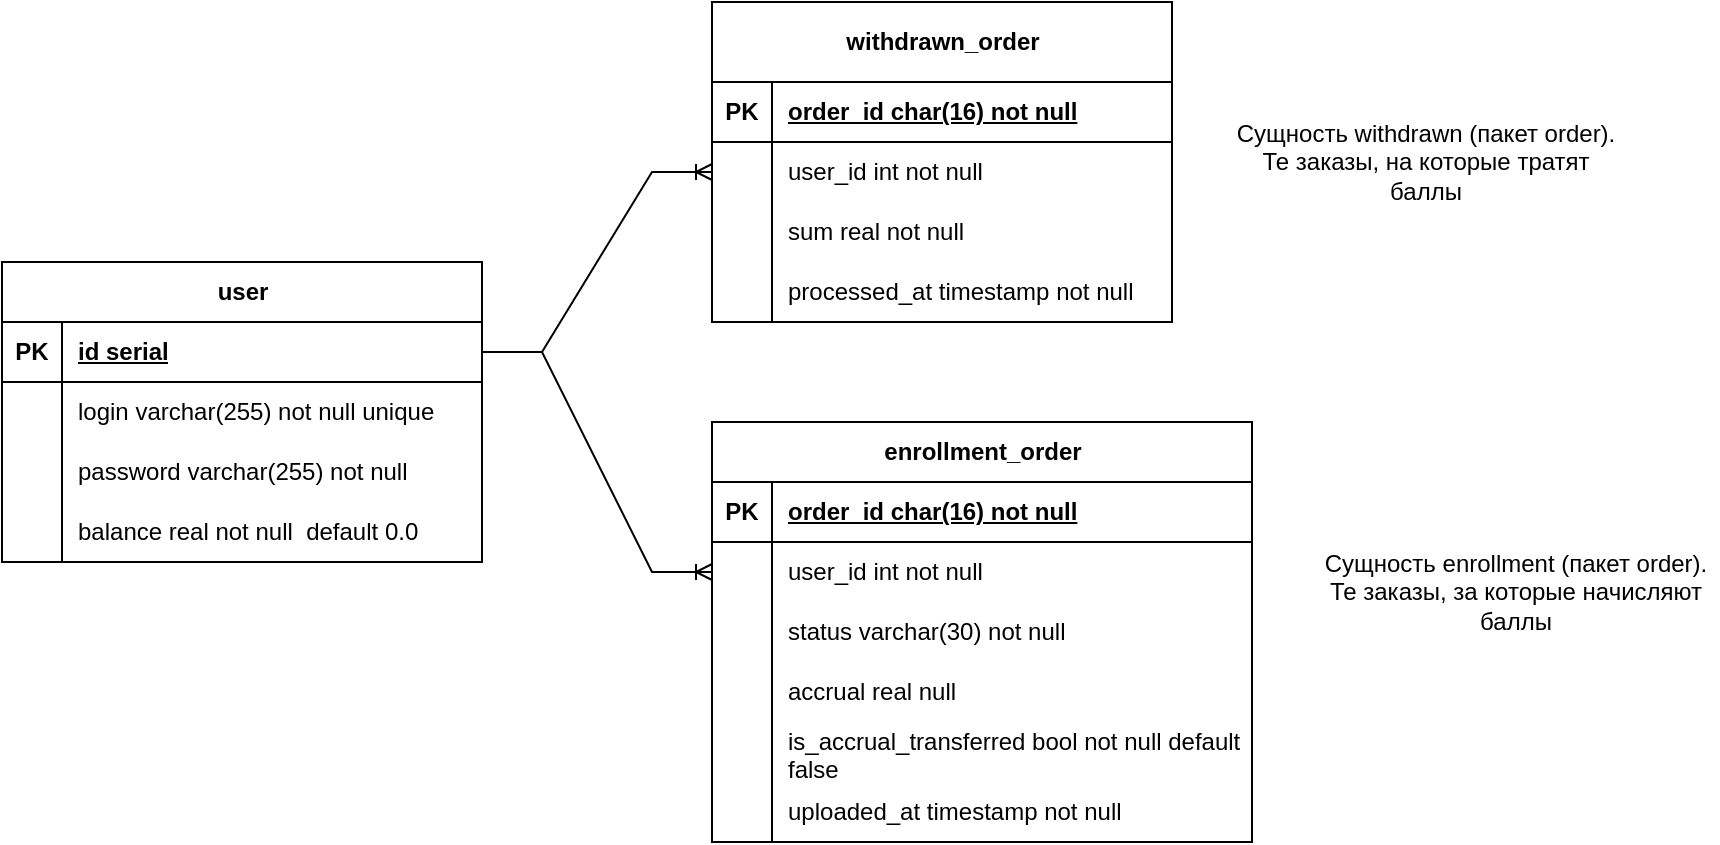 <mxfile version="20.5.3" type="embed"><diagram id="R2lEEEUBdFMjLlhIrx00" name="Page-1"><mxGraphModel dx="1047" dy="532" grid="0" gridSize="10" guides="1" tooltips="1" connect="1" arrows="1" fold="1" page="0" pageScale="1" pageWidth="850" pageHeight="1100" math="0" shadow="0" extFonts="Permanent Marker^https://fonts.googleapis.com/css?family=Permanent+Marker"><root><mxCell id="0"/><mxCell id="1" parent="0"/><mxCell id="sTb-_6rUiiWD2SJvI9vQ-11" value="user" style="shape=table;startSize=30;container=1;collapsible=1;childLayout=tableLayout;fixedRows=1;rowLines=0;fontStyle=1;align=center;resizeLast=1;html=1;" parent="1" vertex="1"><mxGeometry x="70" y="320" width="240" height="150" as="geometry"/></mxCell><mxCell id="sTb-_6rUiiWD2SJvI9vQ-12" value="" style="shape=tableRow;horizontal=0;startSize=0;swimlaneHead=0;swimlaneBody=0;fillColor=none;collapsible=0;dropTarget=0;points=[[0,0.5],[1,0.5]];portConstraint=eastwest;top=0;left=0;right=0;bottom=1;" parent="sTb-_6rUiiWD2SJvI9vQ-11" vertex="1"><mxGeometry y="30" width="240" height="30" as="geometry"/></mxCell><mxCell id="sTb-_6rUiiWD2SJvI9vQ-13" value="PK" style="shape=partialRectangle;connectable=0;fillColor=none;top=0;left=0;bottom=0;right=0;fontStyle=1;overflow=hidden;whiteSpace=wrap;html=1;" parent="sTb-_6rUiiWD2SJvI9vQ-12" vertex="1"><mxGeometry width="30" height="30" as="geometry"><mxRectangle width="30" height="30" as="alternateBounds"/></mxGeometry></mxCell><mxCell id="sTb-_6rUiiWD2SJvI9vQ-14" value="id serial" style="shape=partialRectangle;connectable=0;fillColor=none;top=0;left=0;bottom=0;right=0;align=left;spacingLeft=6;fontStyle=5;overflow=hidden;whiteSpace=wrap;html=1;" parent="sTb-_6rUiiWD2SJvI9vQ-12" vertex="1"><mxGeometry x="30" width="210" height="30" as="geometry"><mxRectangle width="210" height="30" as="alternateBounds"/></mxGeometry></mxCell><mxCell id="sTb-_6rUiiWD2SJvI9vQ-15" value="" style="shape=tableRow;horizontal=0;startSize=0;swimlaneHead=0;swimlaneBody=0;fillColor=none;collapsible=0;dropTarget=0;points=[[0,0.5],[1,0.5]];portConstraint=eastwest;top=0;left=0;right=0;bottom=0;" parent="sTb-_6rUiiWD2SJvI9vQ-11" vertex="1"><mxGeometry y="60" width="240" height="30" as="geometry"/></mxCell><mxCell id="sTb-_6rUiiWD2SJvI9vQ-16" value="" style="shape=partialRectangle;connectable=0;fillColor=none;top=0;left=0;bottom=0;right=0;editable=1;overflow=hidden;whiteSpace=wrap;html=1;" parent="sTb-_6rUiiWD2SJvI9vQ-15" vertex="1"><mxGeometry width="30" height="30" as="geometry"><mxRectangle width="30" height="30" as="alternateBounds"/></mxGeometry></mxCell><mxCell id="sTb-_6rUiiWD2SJvI9vQ-17" value="login varchar(255) not null unique" style="shape=partialRectangle;connectable=0;fillColor=none;top=0;left=0;bottom=0;right=0;align=left;spacingLeft=6;overflow=hidden;whiteSpace=wrap;html=1;" parent="sTb-_6rUiiWD2SJvI9vQ-15" vertex="1"><mxGeometry x="30" width="210" height="30" as="geometry"><mxRectangle width="210" height="30" as="alternateBounds"/></mxGeometry></mxCell><mxCell id="sTb-_6rUiiWD2SJvI9vQ-18" value="" style="shape=tableRow;horizontal=0;startSize=0;swimlaneHead=0;swimlaneBody=0;fillColor=none;collapsible=0;dropTarget=0;points=[[0,0.5],[1,0.5]];portConstraint=eastwest;top=0;left=0;right=0;bottom=0;" parent="sTb-_6rUiiWD2SJvI9vQ-11" vertex="1"><mxGeometry y="90" width="240" height="30" as="geometry"/></mxCell><mxCell id="sTb-_6rUiiWD2SJvI9vQ-19" value="" style="shape=partialRectangle;connectable=0;fillColor=none;top=0;left=0;bottom=0;right=0;editable=1;overflow=hidden;whiteSpace=wrap;html=1;" parent="sTb-_6rUiiWD2SJvI9vQ-18" vertex="1"><mxGeometry width="30" height="30" as="geometry"><mxRectangle width="30" height="30" as="alternateBounds"/></mxGeometry></mxCell><mxCell id="sTb-_6rUiiWD2SJvI9vQ-20" value="password varchar(255) not null" style="shape=partialRectangle;connectable=0;fillColor=none;top=0;left=0;bottom=0;right=0;align=left;spacingLeft=6;overflow=hidden;whiteSpace=wrap;html=1;" parent="sTb-_6rUiiWD2SJvI9vQ-18" vertex="1"><mxGeometry x="30" width="210" height="30" as="geometry"><mxRectangle width="210" height="30" as="alternateBounds"/></mxGeometry></mxCell><mxCell id="sTb-_6rUiiWD2SJvI9vQ-21" value="" style="shape=tableRow;horizontal=0;startSize=0;swimlaneHead=0;swimlaneBody=0;fillColor=none;collapsible=0;dropTarget=0;points=[[0,0.5],[1,0.5]];portConstraint=eastwest;top=0;left=0;right=0;bottom=0;" parent="sTb-_6rUiiWD2SJvI9vQ-11" vertex="1"><mxGeometry y="120" width="240" height="30" as="geometry"/></mxCell><mxCell id="sTb-_6rUiiWD2SJvI9vQ-22" value="" style="shape=partialRectangle;connectable=0;fillColor=none;top=0;left=0;bottom=0;right=0;editable=1;overflow=hidden;whiteSpace=wrap;html=1;" parent="sTb-_6rUiiWD2SJvI9vQ-21" vertex="1"><mxGeometry width="30" height="30" as="geometry"><mxRectangle width="30" height="30" as="alternateBounds"/></mxGeometry></mxCell><mxCell id="sTb-_6rUiiWD2SJvI9vQ-23" value="balance real not null&amp;nbsp; default 0.0" style="shape=partialRectangle;connectable=0;fillColor=none;top=0;left=0;bottom=0;right=0;align=left;spacingLeft=6;overflow=hidden;whiteSpace=wrap;html=1;" parent="sTb-_6rUiiWD2SJvI9vQ-21" vertex="1"><mxGeometry x="30" width="210" height="30" as="geometry"><mxRectangle width="210" height="30" as="alternateBounds"/></mxGeometry></mxCell><mxCell id="sTb-_6rUiiWD2SJvI9vQ-24" value="enrollment_order" style="shape=table;startSize=30;container=1;collapsible=1;childLayout=tableLayout;fixedRows=1;rowLines=0;fontStyle=1;align=center;resizeLast=1;html=1;" parent="1" vertex="1"><mxGeometry x="425" y="400" width="270" height="210" as="geometry"><mxRectangle x="370" y="170" width="140" height="30" as="alternateBounds"/></mxGeometry></mxCell><mxCell id="sTb-_6rUiiWD2SJvI9vQ-25" value="" style="shape=tableRow;horizontal=0;startSize=0;swimlaneHead=0;swimlaneBody=0;fillColor=none;collapsible=0;dropTarget=0;points=[[0,0.5],[1,0.5]];portConstraint=eastwest;top=0;left=0;right=0;bottom=1;" parent="sTb-_6rUiiWD2SJvI9vQ-24" vertex="1"><mxGeometry y="30" width="270" height="30" as="geometry"/></mxCell><mxCell id="sTb-_6rUiiWD2SJvI9vQ-26" value="PK" style="shape=partialRectangle;connectable=0;fillColor=none;top=0;left=0;bottom=0;right=0;fontStyle=1;overflow=hidden;whiteSpace=wrap;html=1;" parent="sTb-_6rUiiWD2SJvI9vQ-25" vertex="1"><mxGeometry width="30" height="30" as="geometry"><mxRectangle width="30" height="30" as="alternateBounds"/></mxGeometry></mxCell><mxCell id="sTb-_6rUiiWD2SJvI9vQ-27" value="order_id char(16) not null" style="shape=partialRectangle;connectable=0;fillColor=none;top=0;left=0;bottom=0;right=0;align=left;spacingLeft=6;fontStyle=5;overflow=hidden;whiteSpace=wrap;html=1;" parent="sTb-_6rUiiWD2SJvI9vQ-25" vertex="1"><mxGeometry x="30" width="240" height="30" as="geometry"><mxRectangle width="240" height="30" as="alternateBounds"/></mxGeometry></mxCell><mxCell id="sTb-_6rUiiWD2SJvI9vQ-28" value="" style="shape=tableRow;horizontal=0;startSize=0;swimlaneHead=0;swimlaneBody=0;fillColor=none;collapsible=0;dropTarget=0;points=[[0,0.5],[1,0.5]];portConstraint=eastwest;top=0;left=0;right=0;bottom=0;" parent="sTb-_6rUiiWD2SJvI9vQ-24" vertex="1"><mxGeometry y="60" width="270" height="30" as="geometry"/></mxCell><mxCell id="sTb-_6rUiiWD2SJvI9vQ-29" value="" style="shape=partialRectangle;connectable=0;fillColor=none;top=0;left=0;bottom=0;right=0;editable=1;overflow=hidden;whiteSpace=wrap;html=1;" parent="sTb-_6rUiiWD2SJvI9vQ-28" vertex="1"><mxGeometry width="30" height="30" as="geometry"><mxRectangle width="30" height="30" as="alternateBounds"/></mxGeometry></mxCell><mxCell id="sTb-_6rUiiWD2SJvI9vQ-30" value="user_id int not null" style="shape=partialRectangle;connectable=0;fillColor=none;top=0;left=0;bottom=0;right=0;align=left;spacingLeft=6;overflow=hidden;whiteSpace=wrap;html=1;" parent="sTb-_6rUiiWD2SJvI9vQ-28" vertex="1"><mxGeometry x="30" width="240" height="30" as="geometry"><mxRectangle width="240" height="30" as="alternateBounds"/></mxGeometry></mxCell><mxCell id="sTb-_6rUiiWD2SJvI9vQ-31" value="" style="shape=tableRow;horizontal=0;startSize=0;swimlaneHead=0;swimlaneBody=0;fillColor=none;collapsible=0;dropTarget=0;points=[[0,0.5],[1,0.5]];portConstraint=eastwest;top=0;left=0;right=0;bottom=0;" parent="sTb-_6rUiiWD2SJvI9vQ-24" vertex="1"><mxGeometry y="90" width="270" height="30" as="geometry"/></mxCell><mxCell id="sTb-_6rUiiWD2SJvI9vQ-32" value="" style="shape=partialRectangle;connectable=0;fillColor=none;top=0;left=0;bottom=0;right=0;editable=1;overflow=hidden;whiteSpace=wrap;html=1;" parent="sTb-_6rUiiWD2SJvI9vQ-31" vertex="1"><mxGeometry width="30" height="30" as="geometry"><mxRectangle width="30" height="30" as="alternateBounds"/></mxGeometry></mxCell><mxCell id="sTb-_6rUiiWD2SJvI9vQ-33" value="status varchar(30) not null" style="shape=partialRectangle;connectable=0;fillColor=none;top=0;left=0;bottom=0;right=0;align=left;spacingLeft=6;overflow=hidden;whiteSpace=wrap;html=1;" parent="sTb-_6rUiiWD2SJvI9vQ-31" vertex="1"><mxGeometry x="30" width="240" height="30" as="geometry"><mxRectangle width="240" height="30" as="alternateBounds"/></mxGeometry></mxCell><mxCell id="sTb-_6rUiiWD2SJvI9vQ-34" value="" style="shape=tableRow;horizontal=0;startSize=0;swimlaneHead=0;swimlaneBody=0;fillColor=none;collapsible=0;dropTarget=0;points=[[0,0.5],[1,0.5]];portConstraint=eastwest;top=0;left=0;right=0;bottom=0;" parent="sTb-_6rUiiWD2SJvI9vQ-24" vertex="1"><mxGeometry y="120" width="270" height="30" as="geometry"/></mxCell><mxCell id="sTb-_6rUiiWD2SJvI9vQ-35" value="" style="shape=partialRectangle;connectable=0;fillColor=none;top=0;left=0;bottom=0;right=0;editable=1;overflow=hidden;whiteSpace=wrap;html=1;" parent="sTb-_6rUiiWD2SJvI9vQ-34" vertex="1"><mxGeometry width="30" height="30" as="geometry"><mxRectangle width="30" height="30" as="alternateBounds"/></mxGeometry></mxCell><mxCell id="sTb-_6rUiiWD2SJvI9vQ-36" value="accrual real null" style="shape=partialRectangle;connectable=0;fillColor=none;top=0;left=0;bottom=0;right=0;align=left;spacingLeft=6;overflow=hidden;whiteSpace=wrap;html=1;" parent="sTb-_6rUiiWD2SJvI9vQ-34" vertex="1"><mxGeometry x="30" width="240" height="30" as="geometry"><mxRectangle width="240" height="30" as="alternateBounds"/></mxGeometry></mxCell><mxCell id="sTb-_6rUiiWD2SJvI9vQ-71" style="shape=tableRow;horizontal=0;startSize=0;swimlaneHead=0;swimlaneBody=0;fillColor=none;collapsible=0;dropTarget=0;points=[[0,0.5],[1,0.5]];portConstraint=eastwest;top=0;left=0;right=0;bottom=0;" parent="sTb-_6rUiiWD2SJvI9vQ-24" vertex="1"><mxGeometry y="150" width="270" height="30" as="geometry"/></mxCell><mxCell id="sTb-_6rUiiWD2SJvI9vQ-72" style="shape=partialRectangle;connectable=0;fillColor=none;top=0;left=0;bottom=0;right=0;editable=1;overflow=hidden;whiteSpace=wrap;html=1;" parent="sTb-_6rUiiWD2SJvI9vQ-71" vertex="1"><mxGeometry width="30" height="30" as="geometry"><mxRectangle width="30" height="30" as="alternateBounds"/></mxGeometry></mxCell><mxCell id="sTb-_6rUiiWD2SJvI9vQ-73" value="is_accrual_transferred bool not null default false" style="shape=partialRectangle;connectable=0;fillColor=none;top=0;left=0;bottom=0;right=0;align=left;spacingLeft=6;overflow=hidden;whiteSpace=wrap;html=1;" parent="sTb-_6rUiiWD2SJvI9vQ-71" vertex="1"><mxGeometry x="30" width="240" height="30" as="geometry"><mxRectangle width="240" height="30" as="alternateBounds"/></mxGeometry></mxCell><mxCell id="sTb-_6rUiiWD2SJvI9vQ-74" style="shape=tableRow;horizontal=0;startSize=0;swimlaneHead=0;swimlaneBody=0;fillColor=none;collapsible=0;dropTarget=0;points=[[0,0.5],[1,0.5]];portConstraint=eastwest;top=0;left=0;right=0;bottom=0;" parent="sTb-_6rUiiWD2SJvI9vQ-24" vertex="1"><mxGeometry y="180" width="270" height="30" as="geometry"/></mxCell><mxCell id="sTb-_6rUiiWD2SJvI9vQ-75" style="shape=partialRectangle;connectable=0;fillColor=none;top=0;left=0;bottom=0;right=0;editable=1;overflow=hidden;whiteSpace=wrap;html=1;" parent="sTb-_6rUiiWD2SJvI9vQ-74" vertex="1"><mxGeometry width="30" height="30" as="geometry"><mxRectangle width="30" height="30" as="alternateBounds"/></mxGeometry></mxCell><mxCell id="sTb-_6rUiiWD2SJvI9vQ-76" value="uploaded_at timestamp not null" style="shape=partialRectangle;connectable=0;fillColor=none;top=0;left=0;bottom=0;right=0;align=left;spacingLeft=6;overflow=hidden;whiteSpace=wrap;html=1;" parent="sTb-_6rUiiWD2SJvI9vQ-74" vertex="1"><mxGeometry x="30" width="240" height="30" as="geometry"><mxRectangle width="240" height="30" as="alternateBounds"/></mxGeometry></mxCell><mxCell id="sTb-_6rUiiWD2SJvI9vQ-39" value="withdrawn_order" style="shape=table;startSize=40;container=1;collapsible=1;childLayout=tableLayout;fixedRows=1;rowLines=0;fontStyle=1;align=center;resizeLast=1;html=1;" parent="1" vertex="1"><mxGeometry x="425" y="190" width="230" height="160" as="geometry"/></mxCell><mxCell id="sTb-_6rUiiWD2SJvI9vQ-40" value="" style="shape=tableRow;horizontal=0;startSize=0;swimlaneHead=0;swimlaneBody=0;fillColor=none;collapsible=0;dropTarget=0;points=[[0,0.5],[1,0.5]];portConstraint=eastwest;top=0;left=0;right=0;bottom=1;" parent="sTb-_6rUiiWD2SJvI9vQ-39" vertex="1"><mxGeometry y="40" width="230" height="30" as="geometry"/></mxCell><mxCell id="sTb-_6rUiiWD2SJvI9vQ-41" value="PK" style="shape=partialRectangle;connectable=0;fillColor=none;top=0;left=0;bottom=0;right=0;fontStyle=1;overflow=hidden;whiteSpace=wrap;html=1;" parent="sTb-_6rUiiWD2SJvI9vQ-40" vertex="1"><mxGeometry width="30" height="30" as="geometry"><mxRectangle width="30" height="30" as="alternateBounds"/></mxGeometry></mxCell><mxCell id="sTb-_6rUiiWD2SJvI9vQ-42" value="order_id char(16) not null" style="shape=partialRectangle;connectable=0;fillColor=none;top=0;left=0;bottom=0;right=0;align=left;spacingLeft=6;fontStyle=5;overflow=hidden;whiteSpace=wrap;html=1;" parent="sTb-_6rUiiWD2SJvI9vQ-40" vertex="1"><mxGeometry x="30" width="200" height="30" as="geometry"><mxRectangle width="200" height="30" as="alternateBounds"/></mxGeometry></mxCell><mxCell id="sTb-_6rUiiWD2SJvI9vQ-43" value="" style="shape=tableRow;horizontal=0;startSize=0;swimlaneHead=0;swimlaneBody=0;fillColor=none;collapsible=0;dropTarget=0;points=[[0,0.5],[1,0.5]];portConstraint=eastwest;top=0;left=0;right=0;bottom=0;" parent="sTb-_6rUiiWD2SJvI9vQ-39" vertex="1"><mxGeometry y="70" width="230" height="30" as="geometry"/></mxCell><mxCell id="sTb-_6rUiiWD2SJvI9vQ-44" value="" style="shape=partialRectangle;connectable=0;fillColor=none;top=0;left=0;bottom=0;right=0;editable=1;overflow=hidden;whiteSpace=wrap;html=1;" parent="sTb-_6rUiiWD2SJvI9vQ-43" vertex="1"><mxGeometry width="30" height="30" as="geometry"><mxRectangle width="30" height="30" as="alternateBounds"/></mxGeometry></mxCell><mxCell id="sTb-_6rUiiWD2SJvI9vQ-45" value="user_id int not null" style="shape=partialRectangle;connectable=0;fillColor=none;top=0;left=0;bottom=0;right=0;align=left;spacingLeft=6;overflow=hidden;whiteSpace=wrap;html=1;" parent="sTb-_6rUiiWD2SJvI9vQ-43" vertex="1"><mxGeometry x="30" width="200" height="30" as="geometry"><mxRectangle width="200" height="30" as="alternateBounds"/></mxGeometry></mxCell><mxCell id="sTb-_6rUiiWD2SJvI9vQ-46" value="" style="shape=tableRow;horizontal=0;startSize=0;swimlaneHead=0;swimlaneBody=0;fillColor=none;collapsible=0;dropTarget=0;points=[[0,0.5],[1,0.5]];portConstraint=eastwest;top=0;left=0;right=0;bottom=0;" parent="sTb-_6rUiiWD2SJvI9vQ-39" vertex="1"><mxGeometry y="100" width="230" height="30" as="geometry"/></mxCell><mxCell id="sTb-_6rUiiWD2SJvI9vQ-47" value="" style="shape=partialRectangle;connectable=0;fillColor=none;top=0;left=0;bottom=0;right=0;editable=1;overflow=hidden;whiteSpace=wrap;html=1;" parent="sTb-_6rUiiWD2SJvI9vQ-46" vertex="1"><mxGeometry width="30" height="30" as="geometry"><mxRectangle width="30" height="30" as="alternateBounds"/></mxGeometry></mxCell><mxCell id="sTb-_6rUiiWD2SJvI9vQ-48" value="sum real not null" style="shape=partialRectangle;connectable=0;fillColor=none;top=0;left=0;bottom=0;right=0;align=left;spacingLeft=6;overflow=hidden;whiteSpace=wrap;html=1;" parent="sTb-_6rUiiWD2SJvI9vQ-46" vertex="1"><mxGeometry x="30" width="200" height="30" as="geometry"><mxRectangle width="200" height="30" as="alternateBounds"/></mxGeometry></mxCell><mxCell id="sTb-_6rUiiWD2SJvI9vQ-49" value="" style="shape=tableRow;horizontal=0;startSize=0;swimlaneHead=0;swimlaneBody=0;fillColor=none;collapsible=0;dropTarget=0;points=[[0,0.5],[1,0.5]];portConstraint=eastwest;top=0;left=0;right=0;bottom=0;" parent="sTb-_6rUiiWD2SJvI9vQ-39" vertex="1"><mxGeometry y="130" width="230" height="30" as="geometry"/></mxCell><mxCell id="sTb-_6rUiiWD2SJvI9vQ-50" value="" style="shape=partialRectangle;connectable=0;fillColor=none;top=0;left=0;bottom=0;right=0;editable=1;overflow=hidden;whiteSpace=wrap;html=1;" parent="sTb-_6rUiiWD2SJvI9vQ-49" vertex="1"><mxGeometry width="30" height="30" as="geometry"><mxRectangle width="30" height="30" as="alternateBounds"/></mxGeometry></mxCell><mxCell id="sTb-_6rUiiWD2SJvI9vQ-51" value="processed_at timestamp not null" style="shape=partialRectangle;connectable=0;fillColor=none;top=0;left=0;bottom=0;right=0;align=left;spacingLeft=6;overflow=hidden;whiteSpace=wrap;html=1;" parent="sTb-_6rUiiWD2SJvI9vQ-49" vertex="1"><mxGeometry x="30" width="200" height="30" as="geometry"><mxRectangle width="200" height="30" as="alternateBounds"/></mxGeometry></mxCell><mxCell id="sTb-_6rUiiWD2SJvI9vQ-77" value="" style="edgeStyle=entityRelationEdgeStyle;fontSize=12;html=1;endArrow=ERoneToMany;rounded=0;entryX=0;entryY=0.5;entryDx=0;entryDy=0;" parent="1" source="sTb-_6rUiiWD2SJvI9vQ-12" target="sTb-_6rUiiWD2SJvI9vQ-43" edge="1"><mxGeometry width="100" height="100" relative="1" as="geometry"><mxPoint x="320" y="510" as="sourcePoint"/><mxPoint x="420" y="410" as="targetPoint"/></mxGeometry></mxCell><mxCell id="sTb-_6rUiiWD2SJvI9vQ-78" value="" style="edgeStyle=entityRelationEdgeStyle;fontSize=12;html=1;endArrow=ERoneToMany;rounded=0;exitX=1;exitY=0.5;exitDx=0;exitDy=0;" parent="1" source="sTb-_6rUiiWD2SJvI9vQ-12" target="sTb-_6rUiiWD2SJvI9vQ-28" edge="1"><mxGeometry width="100" height="100" relative="1" as="geometry"><mxPoint x="320" y="510" as="sourcePoint"/><mxPoint x="420" y="410" as="targetPoint"/></mxGeometry></mxCell><mxCell id="2" value="Сущность enrollment (пакет order). Те заказы, за которые начисляют баллы" style="text;html=1;strokeColor=none;fillColor=none;align=center;verticalAlign=middle;whiteSpace=wrap;rounded=0;" vertex="1" parent="1"><mxGeometry x="726" y="470" width="202" height="30" as="geometry"/></mxCell><mxCell id="4" value="Сущность withdrawn (пакет order). Те заказы, на которые тратят баллы" style="text;html=1;strokeColor=none;fillColor=none;align=center;verticalAlign=middle;whiteSpace=wrap;rounded=0;" vertex="1" parent="1"><mxGeometry x="681" y="255" width="202" height="30" as="geometry"/></mxCell></root></mxGraphModel></diagram></mxfile>
